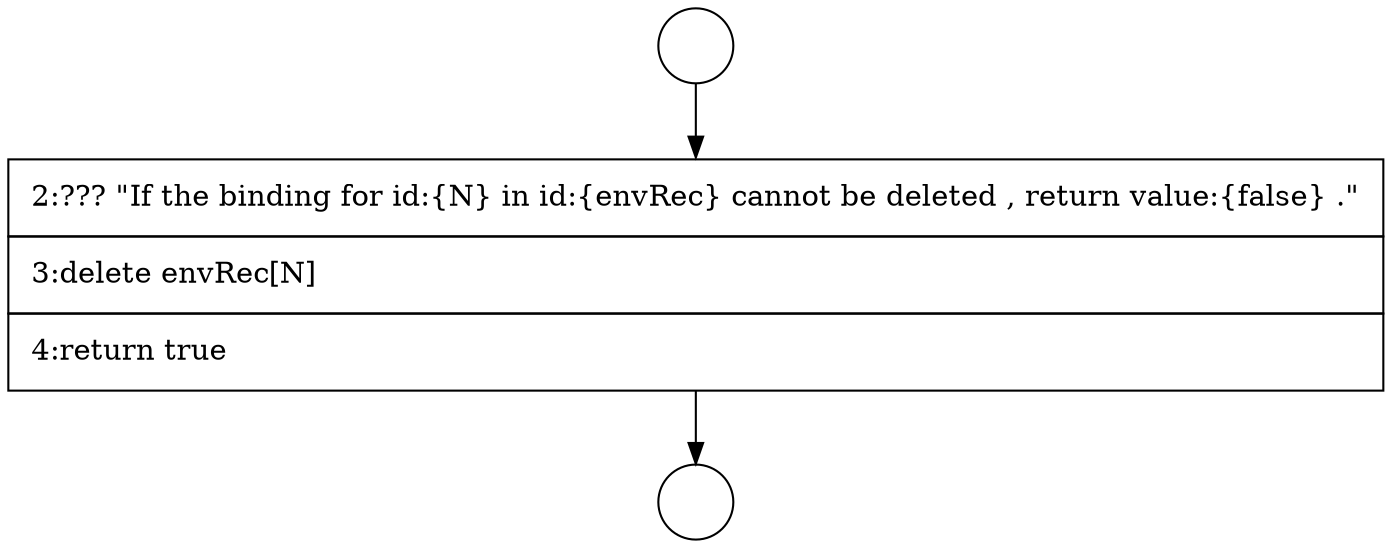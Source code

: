 digraph {
  node1071 [shape=circle label=" " color="black" fillcolor="white" style=filled]
  node1073 [shape=none, margin=0, label=<<font color="black">
    <table border="0" cellborder="1" cellspacing="0" cellpadding="10">
      <tr><td align="left">2:??? &quot;If the binding for id:{N} in id:{envRec} cannot be deleted , return value:{false} .&quot;</td></tr>
      <tr><td align="left">3:delete envRec[N]</td></tr>
      <tr><td align="left">4:return true</td></tr>
    </table>
  </font>> color="black" fillcolor="white" style=filled]
  node1072 [shape=circle label=" " color="black" fillcolor="white" style=filled]
  node1071 -> node1073 [ color="black"]
  node1073 -> node1072 [ color="black"]
}
